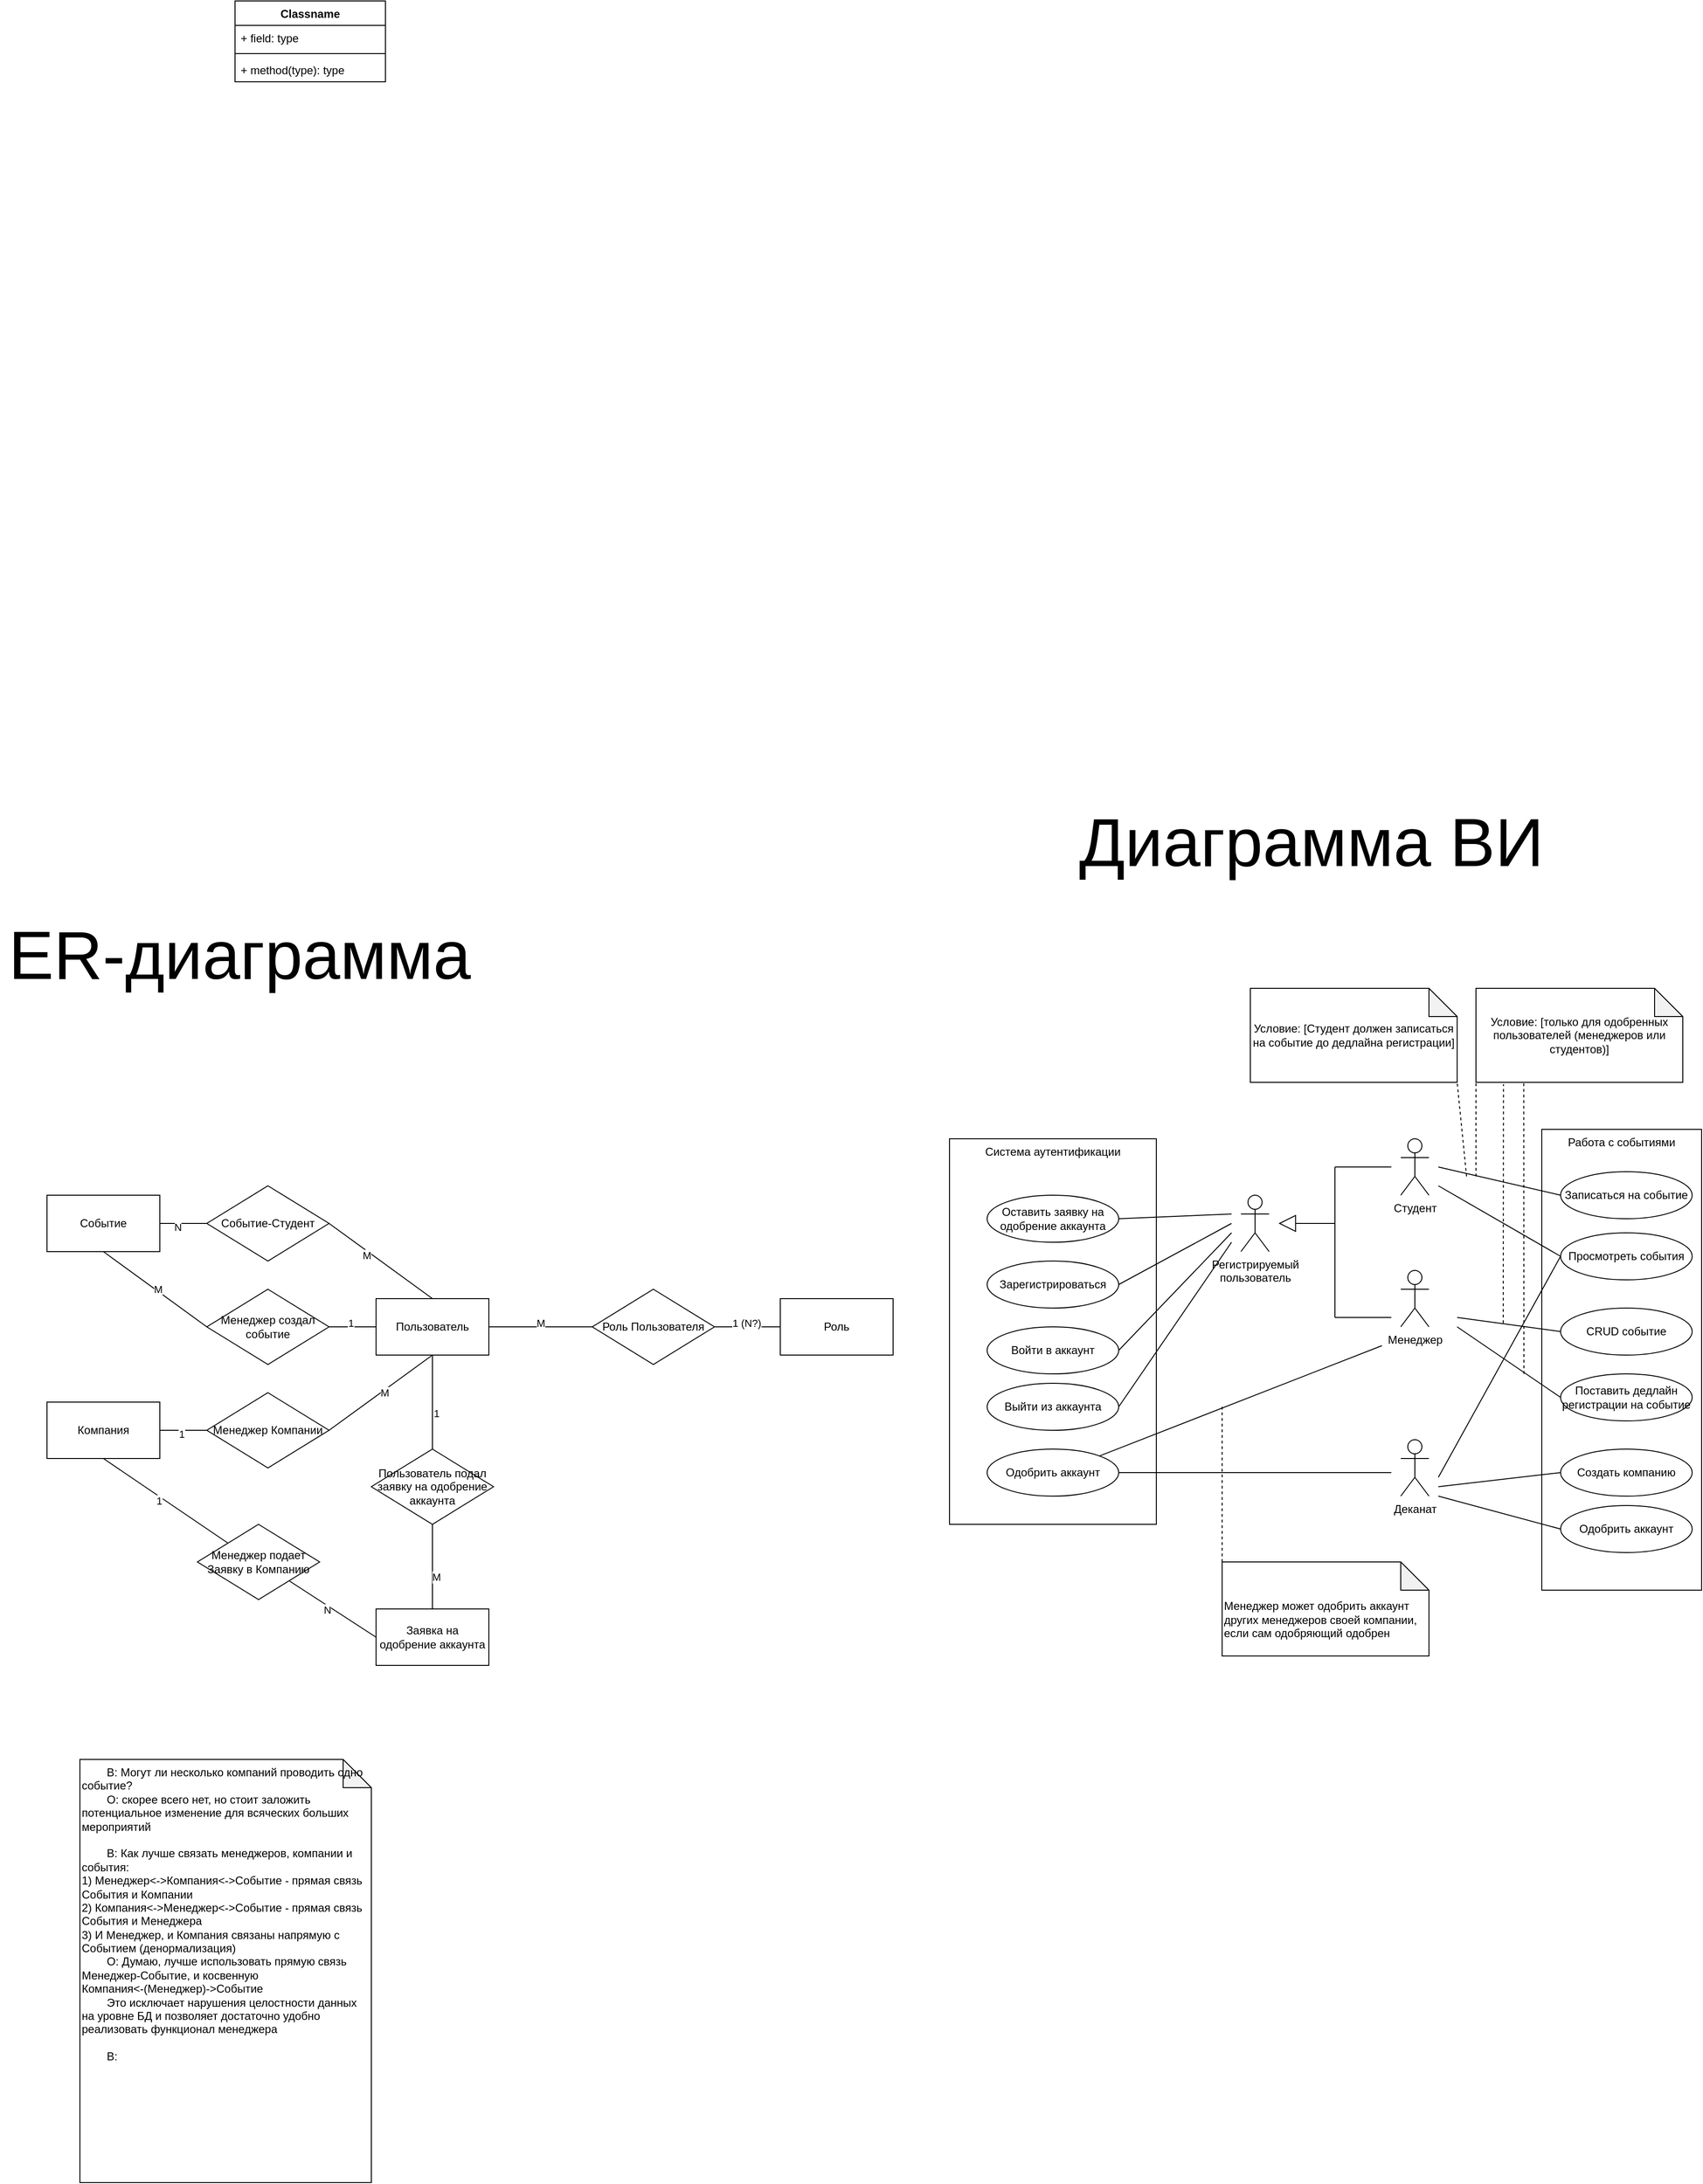 <mxfile version="24.7.17">
  <diagram name="Страница — 1" id="bWdQ1yweM2zLTKgnNoJz">
    <mxGraphModel dx="384" dy="1913" grid="1" gridSize="10" guides="1" tooltips="1" connect="1" arrows="1" fold="1" page="1" pageScale="1" pageWidth="827" pageHeight="1169" math="0" shadow="0">
      <root>
        <mxCell id="0" />
        <mxCell id="1" parent="0" />
        <mxCell id="3EadYDCxISc8PbG4Tnhg-8" value="Работа с событиями" style="rounded=0;whiteSpace=wrap;html=1;verticalAlign=top;" parent="1" vertex="1">
          <mxGeometry x="1860" y="120" width="170" height="490" as="geometry" />
        </mxCell>
        <mxCell id="y7JoCY2HawlNWsSnzNjw-5" value="Событие" style="rounded=0;whiteSpace=wrap;html=1;" parent="1" vertex="1">
          <mxGeometry x="270" y="190" width="120" height="60" as="geometry" />
        </mxCell>
        <mxCell id="y7JoCY2HawlNWsSnzNjw-6" value="Событие-Студент" style="rhombus;whiteSpace=wrap;html=1;" parent="1" vertex="1">
          <mxGeometry x="440" y="180" width="130" height="80" as="geometry" />
        </mxCell>
        <mxCell id="3EadYDCxISc8PbG4Tnhg-65" value="" style="endArrow=none;html=1;rounded=0;exitX=0;exitY=0.5;exitDx=0;exitDy=0;" parent="1" source="3EadYDCxISc8PbG4Tnhg-12" edge="1">
          <mxGeometry width="50" height="50" relative="1" as="geometry">
            <mxPoint x="1890" y="285" as="sourcePoint" />
            <mxPoint x="1750" y="490" as="targetPoint" />
          </mxGeometry>
        </mxCell>
        <mxCell id="y7JoCY2HawlNWsSnzNjw-7" value="Роль" style="rounded=0;whiteSpace=wrap;html=1;" parent="1" vertex="1">
          <mxGeometry x="1050" y="300" width="120" height="60" as="geometry" />
        </mxCell>
        <mxCell id="y7JoCY2HawlNWsSnzNjw-8" value="" style="endArrow=none;html=1;rounded=0;entryX=1;entryY=0.5;entryDx=0;entryDy=0;exitX=0;exitY=0.5;exitDx=0;exitDy=0;" parent="1" source="y7JoCY2HawlNWsSnzNjw-6" target="y7JoCY2HawlNWsSnzNjw-5" edge="1">
          <mxGeometry width="50" height="50" relative="1" as="geometry">
            <mxPoint x="390" y="410" as="sourcePoint" />
            <mxPoint x="440" y="360" as="targetPoint" />
          </mxGeometry>
        </mxCell>
        <mxCell id="y7JoCY2HawlNWsSnzNjw-17" value="N" style="edgeLabel;html=1;align=center;verticalAlign=middle;resizable=0;points=[];" parent="y7JoCY2HawlNWsSnzNjw-8" vertex="1" connectable="0">
          <mxGeometry x="0.235" y="4" relative="1" as="geometry">
            <mxPoint as="offset" />
          </mxGeometry>
        </mxCell>
        <mxCell id="y7JoCY2HawlNWsSnzNjw-10" value="Компания" style="rounded=0;whiteSpace=wrap;html=1;" parent="1" vertex="1">
          <mxGeometry x="270" y="410" width="120" height="60" as="geometry" />
        </mxCell>
        <mxCell id="y7JoCY2HawlNWsSnzNjw-11" value="Менеджер Компании" style="rhombus;whiteSpace=wrap;html=1;" parent="1" vertex="1">
          <mxGeometry x="440" y="400" width="130" height="80" as="geometry" />
        </mxCell>
        <mxCell id="y7JoCY2HawlNWsSnzNjw-12" value="Пользователь" style="rounded=0;whiteSpace=wrap;html=1;" parent="1" vertex="1">
          <mxGeometry x="620" y="300" width="120" height="60" as="geometry" />
        </mxCell>
        <mxCell id="y7JoCY2HawlNWsSnzNjw-13" value="" style="endArrow=none;html=1;rounded=0;entryX=1;entryY=0.5;entryDx=0;entryDy=0;exitX=0;exitY=0.5;exitDx=0;exitDy=0;" parent="1" source="y7JoCY2HawlNWsSnzNjw-11" target="y7JoCY2HawlNWsSnzNjw-10" edge="1">
          <mxGeometry width="50" height="50" relative="1" as="geometry">
            <mxPoint x="390" y="630" as="sourcePoint" />
            <mxPoint x="440" y="580" as="targetPoint" />
          </mxGeometry>
        </mxCell>
        <mxCell id="y7JoCY2HawlNWsSnzNjw-16" value="1" style="edgeLabel;html=1;align=center;verticalAlign=middle;resizable=0;points=[];" parent="y7JoCY2HawlNWsSnzNjw-13" vertex="1" connectable="0">
          <mxGeometry x="0.075" y="4" relative="1" as="geometry">
            <mxPoint as="offset" />
          </mxGeometry>
        </mxCell>
        <mxCell id="y7JoCY2HawlNWsSnzNjw-14" value="" style="endArrow=none;html=1;rounded=0;entryX=1;entryY=0.5;entryDx=0;entryDy=0;exitX=0.5;exitY=1;exitDx=0;exitDy=0;" parent="1" source="y7JoCY2HawlNWsSnzNjw-12" target="y7JoCY2HawlNWsSnzNjw-11" edge="1">
          <mxGeometry width="50" height="50" relative="1" as="geometry">
            <mxPoint x="450" y="450" as="sourcePoint" />
            <mxPoint x="400" y="450" as="targetPoint" />
          </mxGeometry>
        </mxCell>
        <mxCell id="y7JoCY2HawlNWsSnzNjw-15" value="M" style="edgeLabel;html=1;align=center;verticalAlign=middle;resizable=0;points=[];" parent="y7JoCY2HawlNWsSnzNjw-14" vertex="1" connectable="0">
          <mxGeometry x="-0.045" y="2" relative="1" as="geometry">
            <mxPoint as="offset" />
          </mxGeometry>
        </mxCell>
        <mxCell id="y7JoCY2HawlNWsSnzNjw-21" value="Менеджер создал&lt;div&gt;событие&lt;/div&gt;" style="rhombus;whiteSpace=wrap;html=1;" parent="1" vertex="1">
          <mxGeometry x="440" y="290" width="130" height="80" as="geometry" />
        </mxCell>
        <mxCell id="y7JoCY2HawlNWsSnzNjw-23" value="" style="endArrow=none;html=1;rounded=0;entryX=0;entryY=0.5;entryDx=0;entryDy=0;exitX=1;exitY=0.5;exitDx=0;exitDy=0;" parent="1" source="y7JoCY2HawlNWsSnzNjw-21" target="y7JoCY2HawlNWsSnzNjw-12" edge="1">
          <mxGeometry width="50" height="50" relative="1" as="geometry">
            <mxPoint x="450" y="450" as="sourcePoint" />
            <mxPoint x="400" y="450" as="targetPoint" />
          </mxGeometry>
        </mxCell>
        <mxCell id="y7JoCY2HawlNWsSnzNjw-24" value="1" style="edgeLabel;html=1;align=center;verticalAlign=middle;resizable=0;points=[];" parent="y7JoCY2HawlNWsSnzNjw-23" vertex="1" connectable="0">
          <mxGeometry x="0.075" y="4" relative="1" as="geometry">
            <mxPoint x="-4" as="offset" />
          </mxGeometry>
        </mxCell>
        <mxCell id="y7JoCY2HawlNWsSnzNjw-25" value="" style="endArrow=none;html=1;rounded=0;entryX=0;entryY=0.5;entryDx=0;entryDy=0;exitX=0.5;exitY=1;exitDx=0;exitDy=0;" parent="1" source="y7JoCY2HawlNWsSnzNjw-5" target="y7JoCY2HawlNWsSnzNjw-21" edge="1">
          <mxGeometry width="50" height="50" relative="1" as="geometry">
            <mxPoint x="340" y="380" as="sourcePoint" />
            <mxPoint x="340" y="420" as="targetPoint" />
          </mxGeometry>
        </mxCell>
        <mxCell id="y7JoCY2HawlNWsSnzNjw-26" value="M" style="edgeLabel;html=1;align=center;verticalAlign=middle;resizable=0;points=[];" parent="y7JoCY2HawlNWsSnzNjw-25" vertex="1" connectable="0">
          <mxGeometry x="0.075" y="4" relative="1" as="geometry">
            <mxPoint x="-4" as="offset" />
          </mxGeometry>
        </mxCell>
        <mxCell id="y7JoCY2HawlNWsSnzNjw-27" value="&lt;span style=&quot;white-space: pre;&quot;&gt;&#x9;&lt;/span&gt;В: Могут ли несколько компаний проводить одно событие?&amp;nbsp;&lt;div&gt;&lt;span style=&quot;white-space: pre;&quot;&gt;&#x9;&lt;/span&gt;О: скорее всего нет, но стоит заложить потенциальное изменение для всяческих больших мероприятий&lt;/div&gt;&lt;div&gt;&lt;span style=&quot;white-space: pre;&quot;&gt;&#x9;&lt;/span&gt;&lt;/div&gt;&lt;div&gt;&lt;span style=&quot;white-space: pre;&quot;&gt;&#x9;&lt;/span&gt;В: Как лучше связать менеджеров, компании и события:&amp;nbsp;&lt;/div&gt;&lt;div&gt;1) Менеджер&amp;lt;-&amp;gt;Компания&amp;lt;-&amp;gt;Событие - прямая связь События и Компании&lt;/div&gt;&lt;div&gt;2) Компания&amp;lt;-&amp;gt;Менеджер&amp;lt;-&amp;gt;Событие - прямая связь События и Менеджера&lt;/div&gt;&lt;div&gt;3) И Менеджер, и Компания связаны напрямую с Событием (денормализация)&lt;/div&gt;&lt;div&gt;&lt;span style=&quot;white-space: pre;&quot;&gt;&#x9;&lt;/span&gt;О: Думаю, лучше использовать прямую связь Менеджер-Событие, и косвенную&amp;nbsp;&lt;/div&gt;&lt;div&gt;&lt;span style=&quot;background-color: initial;&quot;&gt;Компания&amp;lt;-(Менеджер)-&amp;gt;Событие&lt;/span&gt;&lt;/div&gt;&lt;div&gt;&lt;span style=&quot;background-color: initial;&quot;&gt;&lt;span style=&quot;white-space: pre;&quot;&gt;&#x9;&lt;/span&gt;Это исключает нарушения целостности данных на уровне БД и позволяет достаточно удобно реализовать функционал менеджера&lt;br&gt;&lt;/span&gt;&lt;/div&gt;&lt;div&gt;&lt;/div&gt;&lt;div&gt;&lt;div&gt;&lt;br&gt;&lt;/div&gt;&lt;/div&gt;&lt;div&gt;&lt;span style=&quot;white-space: pre;&quot;&gt;&#x9;&lt;/span&gt;В:&amp;nbsp;&lt;br&gt;&lt;/div&gt;" style="shape=note;whiteSpace=wrap;html=1;backgroundOutline=1;darkOpacity=0.05;align=left;verticalAlign=top;" parent="1" vertex="1">
          <mxGeometry x="305" y="790" width="310" height="450" as="geometry" />
        </mxCell>
        <mxCell id="3EadYDCxISc8PbG4Tnhg-5" value="Деканат" style="shape=umlActor;verticalLabelPosition=bottom;verticalAlign=top;html=1;outlineConnect=0;" parent="1" vertex="1">
          <mxGeometry x="1710" y="450" width="30" height="60" as="geometry" />
        </mxCell>
        <mxCell id="3EadYDCxISc8PbG4Tnhg-6" value="Менеджер" style="shape=umlActor;verticalLabelPosition=bottom;verticalAlign=top;html=1;outlineConnect=0;" parent="1" vertex="1">
          <mxGeometry x="1710" y="270" width="30" height="60" as="geometry" />
        </mxCell>
        <mxCell id="3EadYDCxISc8PbG4Tnhg-7" value="Студент" style="shape=umlActor;verticalLabelPosition=bottom;verticalAlign=top;html=1;outlineConnect=0;" parent="1" vertex="1">
          <mxGeometry x="1710" y="130" width="30" height="60" as="geometry" />
        </mxCell>
        <mxCell id="3EadYDCxISc8PbG4Tnhg-9" value="Создать компанию" style="ellipse;whiteSpace=wrap;html=1;" parent="1" vertex="1">
          <mxGeometry x="1880" y="460" width="140" height="50" as="geometry" />
        </mxCell>
        <mxCell id="3EadYDCxISc8PbG4Tnhg-10" value="CRUD событие" style="ellipse;whiteSpace=wrap;html=1;" parent="1" vertex="1">
          <mxGeometry x="1880" y="310" width="140" height="50" as="geometry" />
        </mxCell>
        <mxCell id="3EadYDCxISc8PbG4Tnhg-11" value="Поставить дедлайн регистрации на событие" style="ellipse;whiteSpace=wrap;html=1;" parent="1" vertex="1">
          <mxGeometry x="1880" y="380" width="140" height="50" as="geometry" />
        </mxCell>
        <mxCell id="3EadYDCxISc8PbG4Tnhg-12" value="Просмотреть события" style="ellipse;whiteSpace=wrap;html=1;" parent="1" vertex="1">
          <mxGeometry x="1880" y="230" width="140" height="50" as="geometry" />
        </mxCell>
        <mxCell id="3EadYDCxISc8PbG4Tnhg-13" value="Записаться на событие" style="ellipse;whiteSpace=wrap;html=1;" parent="1" vertex="1">
          <mxGeometry x="1880" y="165" width="140" height="50" as="geometry" />
        </mxCell>
        <mxCell id="3EadYDCxISc8PbG4Tnhg-17" value="Одобрить аккаунт" style="ellipse;whiteSpace=wrap;html=1;" parent="1" vertex="1">
          <mxGeometry x="1880" y="520" width="140" height="50" as="geometry" />
        </mxCell>
        <mxCell id="3EadYDCxISc8PbG4Tnhg-27" value="" style="endArrow=none;html=1;rounded=0;exitX=0;exitY=0.5;exitDx=0;exitDy=0;" parent="1" source="3EadYDCxISc8PbG4Tnhg-10" edge="1">
          <mxGeometry width="50" height="50" relative="1" as="geometry">
            <mxPoint x="1930" y="370" as="sourcePoint" />
            <mxPoint x="1770" y="320" as="targetPoint" />
          </mxGeometry>
        </mxCell>
        <mxCell id="3EadYDCxISc8PbG4Tnhg-28" value="Система аутентификации" style="rounded=0;whiteSpace=wrap;html=1;verticalAlign=top;" parent="1" vertex="1">
          <mxGeometry x="1230" y="130" width="220" height="410" as="geometry" />
        </mxCell>
        <mxCell id="3EadYDCxISc8PbG4Tnhg-29" value="Зарегистрироваться" style="ellipse;whiteSpace=wrap;html=1;" parent="1" vertex="1">
          <mxGeometry x="1270" y="260" width="140" height="50" as="geometry" />
        </mxCell>
        <mxCell id="3EadYDCxISc8PbG4Tnhg-30" value="Войти в аккаунт" style="ellipse;whiteSpace=wrap;html=1;" parent="1" vertex="1">
          <mxGeometry x="1270" y="330" width="140" height="50" as="geometry" />
        </mxCell>
        <mxCell id="3EadYDCxISc8PbG4Tnhg-31" value="Выйти из аккаунта" style="ellipse;whiteSpace=wrap;html=1;" parent="1" vertex="1">
          <mxGeometry x="1270" y="390" width="140" height="50" as="geometry" />
        </mxCell>
        <mxCell id="3EadYDCxISc8PbG4Tnhg-41" value="Регистрируемый&lt;div&gt;пользователь&lt;/div&gt;" style="shape=umlActor;verticalLabelPosition=bottom;verticalAlign=top;html=1;outlineConnect=0;" parent="1" vertex="1">
          <mxGeometry x="1540" y="190" width="30" height="60" as="geometry" />
        </mxCell>
        <mxCell id="3EadYDCxISc8PbG4Tnhg-43" value="" style="endArrow=block;endSize=16;endFill=0;html=1;rounded=0;" parent="1" edge="1">
          <mxGeometry width="160" relative="1" as="geometry">
            <mxPoint x="1640" y="220" as="sourcePoint" />
            <mxPoint x="1580" y="220" as="targetPoint" />
          </mxGeometry>
        </mxCell>
        <mxCell id="3EadYDCxISc8PbG4Tnhg-47" value="" style="endArrow=none;html=1;rounded=0;" parent="1" edge="1">
          <mxGeometry width="50" height="50" relative="1" as="geometry">
            <mxPoint x="1700" y="160" as="sourcePoint" />
            <mxPoint x="1640" y="160" as="targetPoint" />
          </mxGeometry>
        </mxCell>
        <mxCell id="3EadYDCxISc8PbG4Tnhg-48" value="" style="endArrow=none;html=1;rounded=0;" parent="1" edge="1">
          <mxGeometry width="50" height="50" relative="1" as="geometry">
            <mxPoint x="1700" y="320" as="sourcePoint" />
            <mxPoint x="1640" y="320" as="targetPoint" />
          </mxGeometry>
        </mxCell>
        <mxCell id="3EadYDCxISc8PbG4Tnhg-51" value="" style="endArrow=none;html=1;rounded=0;exitX=0;exitY=0.5;exitDx=0;exitDy=0;" parent="1" source="3EadYDCxISc8PbG4Tnhg-13" edge="1">
          <mxGeometry width="50" height="50" relative="1" as="geometry">
            <mxPoint x="1870" y="370" as="sourcePoint" />
            <mxPoint x="1750" y="160" as="targetPoint" />
          </mxGeometry>
        </mxCell>
        <mxCell id="3EadYDCxISc8PbG4Tnhg-52" value="" style="endArrow=none;html=1;rounded=0;exitX=0;exitY=0.5;exitDx=0;exitDy=0;" parent="1" source="3EadYDCxISc8PbG4Tnhg-12" edge="1">
          <mxGeometry width="50" height="50" relative="1" as="geometry">
            <mxPoint x="1890" y="200" as="sourcePoint" />
            <mxPoint x="1750" y="180" as="targetPoint" />
          </mxGeometry>
        </mxCell>
        <mxCell id="3EadYDCxISc8PbG4Tnhg-54" value="" style="endArrow=none;html=1;rounded=0;exitX=0;exitY=0.5;exitDx=0;exitDy=0;" parent="1" source="3EadYDCxISc8PbG4Tnhg-11" edge="1">
          <mxGeometry width="50" height="50" relative="1" as="geometry">
            <mxPoint x="1890" y="385" as="sourcePoint" />
            <mxPoint x="1770" y="330" as="targetPoint" />
          </mxGeometry>
        </mxCell>
        <mxCell id="3EadYDCxISc8PbG4Tnhg-26" value="Оставить заявку на&lt;div&gt;одобрение аккаунта&lt;/div&gt;" style="ellipse;whiteSpace=wrap;html=1;" parent="1" vertex="1">
          <mxGeometry x="1270" y="190" width="140" height="50" as="geometry" />
        </mxCell>
        <mxCell id="3EadYDCxISc8PbG4Tnhg-57" value="" style="endArrow=none;html=1;rounded=0;" parent="1" edge="1">
          <mxGeometry width="50" height="50" relative="1" as="geometry">
            <mxPoint x="1640" y="160" as="sourcePoint" />
            <mxPoint x="1640" y="320" as="targetPoint" />
          </mxGeometry>
        </mxCell>
        <mxCell id="3EadYDCxISc8PbG4Tnhg-58" value="Одобрить аккаунт" style="ellipse;whiteSpace=wrap;html=1;" parent="1" vertex="1">
          <mxGeometry x="1270" y="460" width="140" height="50" as="geometry" />
        </mxCell>
        <mxCell id="3EadYDCxISc8PbG4Tnhg-59" value="" style="endArrow=none;html=1;rounded=0;entryX=1;entryY=0.5;entryDx=0;entryDy=0;" parent="1" target="3EadYDCxISc8PbG4Tnhg-58" edge="1">
          <mxGeometry width="50" height="50" relative="1" as="geometry">
            <mxPoint x="1700" y="485" as="sourcePoint" />
            <mxPoint x="1550" y="450" as="targetPoint" />
          </mxGeometry>
        </mxCell>
        <mxCell id="3EadYDCxISc8PbG4Tnhg-60" value="" style="endArrow=none;html=1;rounded=0;exitX=1;exitY=0.5;exitDx=0;exitDy=0;" parent="1" source="3EadYDCxISc8PbG4Tnhg-31" edge="1">
          <mxGeometry width="50" height="50" relative="1" as="geometry">
            <mxPoint x="1360" y="510" as="sourcePoint" />
            <mxPoint x="1530" y="240" as="targetPoint" />
          </mxGeometry>
        </mxCell>
        <mxCell id="3EadYDCxISc8PbG4Tnhg-61" value="" style="endArrow=none;html=1;rounded=0;exitX=1;exitY=0.5;exitDx=0;exitDy=0;" parent="1" source="3EadYDCxISc8PbG4Tnhg-30" edge="1">
          <mxGeometry width="50" height="50" relative="1" as="geometry">
            <mxPoint x="1420" y="425" as="sourcePoint" />
            <mxPoint x="1530" y="230" as="targetPoint" />
          </mxGeometry>
        </mxCell>
        <mxCell id="3EadYDCxISc8PbG4Tnhg-62" value="" style="endArrow=none;html=1;rounded=0;exitX=1;exitY=0.5;exitDx=0;exitDy=0;" parent="1" source="3EadYDCxISc8PbG4Tnhg-29" edge="1">
          <mxGeometry width="50" height="50" relative="1" as="geometry">
            <mxPoint x="1420" y="365" as="sourcePoint" />
            <mxPoint x="1530" y="220" as="targetPoint" />
          </mxGeometry>
        </mxCell>
        <mxCell id="3EadYDCxISc8PbG4Tnhg-63" value="" style="endArrow=none;html=1;rounded=0;exitX=1;exitY=0.5;exitDx=0;exitDy=0;" parent="1" source="3EadYDCxISc8PbG4Tnhg-26" edge="1">
          <mxGeometry width="50" height="50" relative="1" as="geometry">
            <mxPoint x="1420" y="295" as="sourcePoint" />
            <mxPoint x="1530" y="210" as="targetPoint" />
          </mxGeometry>
        </mxCell>
        <mxCell id="3EadYDCxISc8PbG4Tnhg-66" value="Условие: [только для одобренных пользователей (менеджеров или студентов)]" style="shape=note;whiteSpace=wrap;html=1;backgroundOutline=1;darkOpacity=0.05;" parent="1" vertex="1">
          <mxGeometry x="1790" y="-30" width="220" height="100" as="geometry" />
        </mxCell>
        <mxCell id="3EadYDCxISc8PbG4Tnhg-67" value="" style="endArrow=none;dashed=1;html=1;rounded=0;entryX=0;entryY=1;entryDx=0;entryDy=0;entryPerimeter=0;" parent="1" target="3EadYDCxISc8PbG4Tnhg-66" edge="1">
          <mxGeometry width="50" height="50" relative="1" as="geometry">
            <mxPoint x="1790" y="170" as="sourcePoint" />
            <mxPoint x="1940" y="-10" as="targetPoint" />
          </mxGeometry>
        </mxCell>
        <mxCell id="3EadYDCxISc8PbG4Tnhg-68" value="" style="endArrow=none;dashed=1;html=1;rounded=0;entryX=0.133;entryY=1.02;entryDx=0;entryDy=0;entryPerimeter=0;" parent="1" target="3EadYDCxISc8PbG4Tnhg-66" edge="1">
          <mxGeometry width="50" height="50" relative="1" as="geometry">
            <mxPoint x="1819" y="326" as="sourcePoint" />
            <mxPoint x="1900" y="70" as="targetPoint" />
          </mxGeometry>
        </mxCell>
        <mxCell id="3EadYDCxISc8PbG4Tnhg-69" value="" style="endArrow=none;dashed=1;html=1;rounded=0;entryX=0.231;entryY=1.002;entryDx=0;entryDy=0;entryPerimeter=0;" parent="1" target="3EadYDCxISc8PbG4Tnhg-66" edge="1">
          <mxGeometry width="50" height="50" relative="1" as="geometry">
            <mxPoint x="1841" y="380" as="sourcePoint" />
            <mxPoint x="1840" y="70" as="targetPoint" />
          </mxGeometry>
        </mxCell>
        <mxCell id="3EadYDCxISc8PbG4Tnhg-70" value="" style="endArrow=none;html=1;rounded=0;exitX=0;exitY=0.5;exitDx=0;exitDy=0;" parent="1" source="3EadYDCxISc8PbG4Tnhg-9" edge="1">
          <mxGeometry width="50" height="50" relative="1" as="geometry">
            <mxPoint x="1890" y="265" as="sourcePoint" />
            <mxPoint x="1750" y="500" as="targetPoint" />
          </mxGeometry>
        </mxCell>
        <mxCell id="3EadYDCxISc8PbG4Tnhg-71" value="" style="endArrow=none;html=1;rounded=0;exitX=0;exitY=0.5;exitDx=0;exitDy=0;" parent="1" source="3EadYDCxISc8PbG4Tnhg-17" edge="1">
          <mxGeometry width="50" height="50" relative="1" as="geometry">
            <mxPoint x="1850" y="470" as="sourcePoint" />
            <mxPoint x="1750" y="510" as="targetPoint" />
          </mxGeometry>
        </mxCell>
        <mxCell id="3EadYDCxISc8PbG4Tnhg-72" value="Условие: [Студент должен записаться на событие до дедлайна регистрации]" style="shape=note;whiteSpace=wrap;html=1;backgroundOutline=1;darkOpacity=0.05;" parent="1" vertex="1">
          <mxGeometry x="1550" y="-30" width="220" height="100" as="geometry" />
        </mxCell>
        <mxCell id="3EadYDCxISc8PbG4Tnhg-73" value="" style="endArrow=none;dashed=1;html=1;rounded=0;entryX=1;entryY=1;entryDx=0;entryDy=0;entryPerimeter=0;" parent="1" target="3EadYDCxISc8PbG4Tnhg-72" edge="1">
          <mxGeometry width="50" height="50" relative="1" as="geometry">
            <mxPoint x="1780" y="170" as="sourcePoint" />
            <mxPoint x="1800" y="80" as="targetPoint" />
          </mxGeometry>
        </mxCell>
        <mxCell id="3EadYDCxISc8PbG4Tnhg-74" value="" style="endArrow=none;html=1;rounded=0;exitX=1;exitY=0;exitDx=0;exitDy=0;" parent="1" source="3EadYDCxISc8PbG4Tnhg-58" edge="1">
          <mxGeometry width="50" height="50" relative="1" as="geometry">
            <mxPoint x="1420" y="425" as="sourcePoint" />
            <mxPoint x="1690" y="350" as="targetPoint" />
          </mxGeometry>
        </mxCell>
        <mxCell id="3EadYDCxISc8PbG4Tnhg-75" value="Менеджер может одобрить аккаунт других менеджеров своей компании, если сам&amp;nbsp;&lt;span style=&quot;background-color: initial;&quot;&gt;одобряющий одобрен&lt;/span&gt;&lt;div&gt;&amp;nbsp;&lt;/div&gt;" style="shape=note;whiteSpace=wrap;html=1;backgroundOutline=1;darkOpacity=0.05;align=left;verticalAlign=bottom;" parent="1" vertex="1">
          <mxGeometry x="1520" y="580" width="220" height="100" as="geometry" />
        </mxCell>
        <mxCell id="3EadYDCxISc8PbG4Tnhg-76" value="" style="endArrow=none;dashed=1;html=1;rounded=0;exitX=0;exitY=0;exitDx=0;exitDy=0;exitPerimeter=0;" parent="1" source="3EadYDCxISc8PbG4Tnhg-75" edge="1">
          <mxGeometry width="50" height="50" relative="1" as="geometry">
            <mxPoint x="1554.17" y="595" as="sourcePoint" />
            <mxPoint x="1520" y="414" as="targetPoint" />
          </mxGeometry>
        </mxCell>
        <mxCell id="3EadYDCxISc8PbG4Tnhg-77" value="ER-диаграмма" style="text;html=1;align=center;verticalAlign=middle;whiteSpace=wrap;rounded=0;fontSize=72;" parent="1" vertex="1">
          <mxGeometry x="220" y="-140" width="510" height="150" as="geometry" />
        </mxCell>
        <mxCell id="3EadYDCxISc8PbG4Tnhg-79" value="Диаграмма ВИ" style="text;html=1;align=center;verticalAlign=middle;whiteSpace=wrap;rounded=0;fontSize=72;" parent="1" vertex="1">
          <mxGeometry x="1360" y="-260" width="510" height="150" as="geometry" />
        </mxCell>
        <mxCell id="0J7_ewXn4OZAlKCcgy76-1" value="Classname" style="swimlane;fontStyle=1;align=center;verticalAlign=top;childLayout=stackLayout;horizontal=1;startSize=26;horizontalStack=0;resizeParent=1;resizeParentMax=0;resizeLast=0;collapsible=1;marginBottom=0;whiteSpace=wrap;html=1;" parent="1" vertex="1">
          <mxGeometry x="470" y="-1080" width="160" height="86" as="geometry" />
        </mxCell>
        <mxCell id="0J7_ewXn4OZAlKCcgy76-2" value="+ field: type" style="text;strokeColor=none;fillColor=none;align=left;verticalAlign=top;spacingLeft=4;spacingRight=4;overflow=hidden;rotatable=0;points=[[0,0.5],[1,0.5]];portConstraint=eastwest;whiteSpace=wrap;html=1;" parent="0J7_ewXn4OZAlKCcgy76-1" vertex="1">
          <mxGeometry y="26" width="160" height="26" as="geometry" />
        </mxCell>
        <mxCell id="0J7_ewXn4OZAlKCcgy76-3" value="" style="line;strokeWidth=1;fillColor=none;align=left;verticalAlign=middle;spacingTop=-1;spacingLeft=3;spacingRight=3;rotatable=0;labelPosition=right;points=[];portConstraint=eastwest;strokeColor=inherit;" parent="0J7_ewXn4OZAlKCcgy76-1" vertex="1">
          <mxGeometry y="52" width="160" height="8" as="geometry" />
        </mxCell>
        <mxCell id="0J7_ewXn4OZAlKCcgy76-4" value="+ method(type): type" style="text;strokeColor=none;fillColor=none;align=left;verticalAlign=top;spacingLeft=4;spacingRight=4;overflow=hidden;rotatable=0;points=[[0,0.5],[1,0.5]];portConstraint=eastwest;whiteSpace=wrap;html=1;" parent="0J7_ewXn4OZAlKCcgy76-1" vertex="1">
          <mxGeometry y="60" width="160" height="26" as="geometry" />
        </mxCell>
        <mxCell id="QPJUzBofZiB1NLp2ysKL-1" value="Роль Пользователя" style="rhombus;whiteSpace=wrap;html=1;" parent="1" vertex="1">
          <mxGeometry x="850" y="290" width="130" height="80" as="geometry" />
        </mxCell>
        <mxCell id="QPJUzBofZiB1NLp2ysKL-2" value="" style="endArrow=none;html=1;rounded=0;entryX=0;entryY=0.5;entryDx=0;entryDy=0;exitX=1;exitY=0.5;exitDx=0;exitDy=0;" parent="1" source="y7JoCY2HawlNWsSnzNjw-12" target="QPJUzBofZiB1NLp2ysKL-1" edge="1">
          <mxGeometry width="50" height="50" relative="1" as="geometry">
            <mxPoint x="580" y="340" as="sourcePoint" />
            <mxPoint x="630" y="340" as="targetPoint" />
          </mxGeometry>
        </mxCell>
        <mxCell id="QPJUzBofZiB1NLp2ysKL-3" value="M" style="edgeLabel;html=1;align=center;verticalAlign=middle;resizable=0;points=[];" parent="QPJUzBofZiB1NLp2ysKL-2" vertex="1" connectable="0">
          <mxGeometry x="0.075" y="4" relative="1" as="geometry">
            <mxPoint x="-4" as="offset" />
          </mxGeometry>
        </mxCell>
        <mxCell id="QPJUzBofZiB1NLp2ysKL-4" value="" style="endArrow=none;html=1;rounded=0;entryX=0;entryY=0.5;entryDx=0;entryDy=0;exitX=1;exitY=0.5;exitDx=0;exitDy=0;" parent="1" source="QPJUzBofZiB1NLp2ysKL-1" target="y7JoCY2HawlNWsSnzNjw-7" edge="1">
          <mxGeometry width="50" height="50" relative="1" as="geometry">
            <mxPoint x="750" y="340" as="sourcePoint" />
            <mxPoint x="780" y="340" as="targetPoint" />
          </mxGeometry>
        </mxCell>
        <mxCell id="QPJUzBofZiB1NLp2ysKL-5" value="1 (N?)" style="edgeLabel;html=1;align=center;verticalAlign=middle;resizable=0;points=[];" parent="QPJUzBofZiB1NLp2ysKL-4" vertex="1" connectable="0">
          <mxGeometry x="0.075" y="4" relative="1" as="geometry">
            <mxPoint x="-4" as="offset" />
          </mxGeometry>
        </mxCell>
        <mxCell id="QPJUzBofZiB1NLp2ysKL-7" value="" style="endArrow=none;html=1;rounded=0;entryX=1;entryY=0.5;entryDx=0;entryDy=0;exitX=0.5;exitY=0;exitDx=0;exitDy=0;" parent="1" source="y7JoCY2HawlNWsSnzNjw-12" target="y7JoCY2HawlNWsSnzNjw-6" edge="1">
          <mxGeometry width="50" height="50" relative="1" as="geometry">
            <mxPoint x="450" y="230" as="sourcePoint" />
            <mxPoint x="400" y="230" as="targetPoint" />
          </mxGeometry>
        </mxCell>
        <mxCell id="QPJUzBofZiB1NLp2ysKL-8" value="M" style="edgeLabel;html=1;align=center;verticalAlign=middle;resizable=0;points=[];" parent="QPJUzBofZiB1NLp2ysKL-7" vertex="1" connectable="0">
          <mxGeometry x="0.235" y="4" relative="1" as="geometry">
            <mxPoint as="offset" />
          </mxGeometry>
        </mxCell>
        <mxCell id="QPJUzBofZiB1NLp2ysKL-9" value="Заявка на одобрение аккаунта" style="rounded=0;whiteSpace=wrap;html=1;" parent="1" vertex="1">
          <mxGeometry x="620" y="630" width="120" height="60" as="geometry" />
        </mxCell>
        <mxCell id="QPJUzBofZiB1NLp2ysKL-12" value="Пользователь подал заявку на одобрение аккаунта" style="rhombus;whiteSpace=wrap;html=1;" parent="1" vertex="1">
          <mxGeometry x="615" y="460" width="130" height="80" as="geometry" />
        </mxCell>
        <mxCell id="QPJUzBofZiB1NLp2ysKL-13" value="" style="endArrow=none;html=1;rounded=0;entryX=0.5;entryY=0;entryDx=0;entryDy=0;exitX=0.5;exitY=1;exitDx=0;exitDy=0;" parent="1" source="y7JoCY2HawlNWsSnzNjw-12" target="QPJUzBofZiB1NLp2ysKL-12" edge="1">
          <mxGeometry width="50" height="50" relative="1" as="geometry">
            <mxPoint x="690" y="370" as="sourcePoint" />
            <mxPoint x="680" y="240" as="targetPoint" />
          </mxGeometry>
        </mxCell>
        <mxCell id="QPJUzBofZiB1NLp2ysKL-14" value="1" style="edgeLabel;html=1;align=center;verticalAlign=middle;resizable=0;points=[];" parent="QPJUzBofZiB1NLp2ysKL-13" vertex="1" connectable="0">
          <mxGeometry x="0.235" y="4" relative="1" as="geometry">
            <mxPoint as="offset" />
          </mxGeometry>
        </mxCell>
        <mxCell id="QPJUzBofZiB1NLp2ysKL-15" value="" style="endArrow=none;html=1;rounded=0;exitX=0.5;exitY=1;exitDx=0;exitDy=0;entryX=0.5;entryY=0;entryDx=0;entryDy=0;" parent="1" source="QPJUzBofZiB1NLp2ysKL-12" target="QPJUzBofZiB1NLp2ysKL-9" edge="1">
          <mxGeometry width="50" height="50" relative="1" as="geometry">
            <mxPoint x="690" y="310" as="sourcePoint" />
            <mxPoint x="660" y="530" as="targetPoint" />
          </mxGeometry>
        </mxCell>
        <mxCell id="QPJUzBofZiB1NLp2ysKL-16" value="M" style="edgeLabel;html=1;align=center;verticalAlign=middle;resizable=0;points=[];" parent="QPJUzBofZiB1NLp2ysKL-15" vertex="1" connectable="0">
          <mxGeometry x="0.235" y="4" relative="1" as="geometry">
            <mxPoint as="offset" />
          </mxGeometry>
        </mxCell>
        <mxCell id="RSGQT9y2EGMH7ENATn5C-153" value="Менеджер подает Заявку в Компанию" style="rhombus;whiteSpace=wrap;html=1;" vertex="1" parent="1">
          <mxGeometry x="430" y="540" width="130" height="80" as="geometry" />
        </mxCell>
        <mxCell id="RSGQT9y2EGMH7ENATn5C-154" value="" style="endArrow=none;html=1;rounded=0;entryX=0.5;entryY=1;entryDx=0;entryDy=0;exitX=0;exitY=0;exitDx=0;exitDy=0;" edge="1" parent="1" source="RSGQT9y2EGMH7ENATn5C-153" target="y7JoCY2HawlNWsSnzNjw-10">
          <mxGeometry width="50" height="50" relative="1" as="geometry">
            <mxPoint x="450" y="450" as="sourcePoint" />
            <mxPoint x="400" y="450" as="targetPoint" />
          </mxGeometry>
        </mxCell>
        <mxCell id="RSGQT9y2EGMH7ENATn5C-155" value="1" style="edgeLabel;html=1;align=center;verticalAlign=middle;resizable=0;points=[];" vertex="1" connectable="0" parent="RSGQT9y2EGMH7ENATn5C-154">
          <mxGeometry x="0.075" y="4" relative="1" as="geometry">
            <mxPoint as="offset" />
          </mxGeometry>
        </mxCell>
        <mxCell id="RSGQT9y2EGMH7ENATn5C-156" value="" style="endArrow=none;html=1;rounded=0;entryX=1;entryY=1;entryDx=0;entryDy=0;exitX=0;exitY=0.5;exitDx=0;exitDy=0;" edge="1" parent="1" source="QPJUzBofZiB1NLp2ysKL-9" target="RSGQT9y2EGMH7ENATn5C-153">
          <mxGeometry width="50" height="50" relative="1" as="geometry">
            <mxPoint x="483" y="560" as="sourcePoint" />
            <mxPoint x="340" y="480" as="targetPoint" />
          </mxGeometry>
        </mxCell>
        <mxCell id="RSGQT9y2EGMH7ENATn5C-157" value="N" style="edgeLabel;html=1;align=center;verticalAlign=middle;resizable=0;points=[];" vertex="1" connectable="0" parent="RSGQT9y2EGMH7ENATn5C-156">
          <mxGeometry x="0.075" y="4" relative="1" as="geometry">
            <mxPoint as="offset" />
          </mxGeometry>
        </mxCell>
      </root>
    </mxGraphModel>
  </diagram>
</mxfile>
